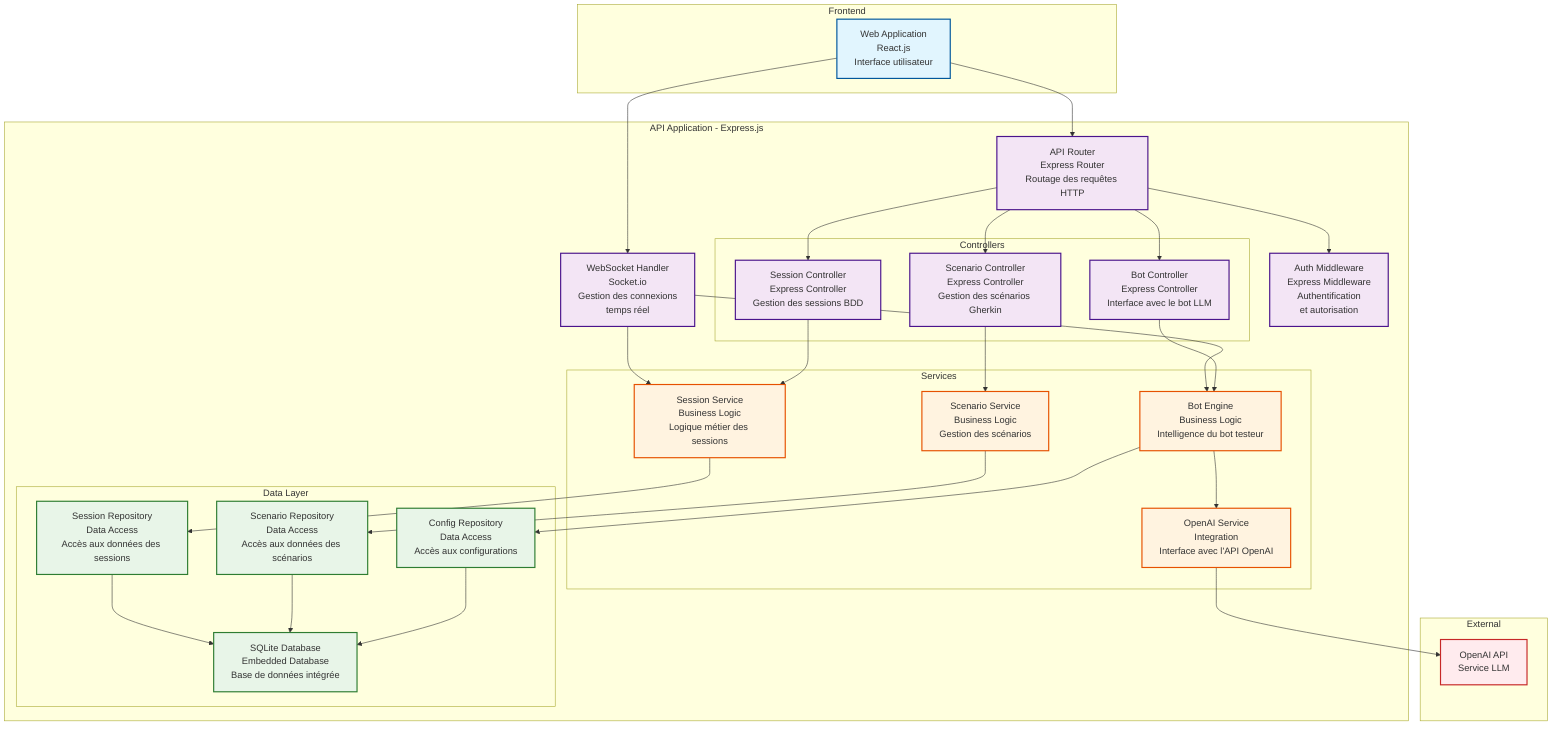 graph TB
    subgraph "Frontend"
        WEBAPP[Web Application<br/>React.js<br/>Interface utilisateur]
    end
    
    subgraph "API Application - Express.js"
        ROUTER[API Router<br/>Express Router<br/>Routage des requêtes HTTP]
        WS[WebSocket Handler<br/>Socket.io<br/>Gestion des connexions<br/>temps réel]
        AUTH[Auth Middleware<br/>Express Middleware<br/>Authentification<br/>et autorisation]
        
        subgraph "Controllers"
            SESSIONCTRL[Session Controller<br/>Express Controller<br/>Gestion des sessions BDD]
            BOTCTRL[Bot Controller<br/>Express Controller<br/>Interface avec le bot LLM]
            SCENARIOCTRL[Scenario Controller<br/>Express Controller<br/>Gestion des scénarios Gherkin]
        end
        
        subgraph "Services"
            SESSIONSVC[Session Service<br/>Business Logic<br/>Logique métier des sessions]
            BOTENGINE[Bot Engine<br/>Business Logic<br/>Intelligence du bot testeur]
            OPENAISVC[OpenAI Service<br/>Integration<br/>Interface avec l'API OpenAI]
            SCENARIOSVC[Scenario Service<br/>Business Logic<br/>Gestion des scénarios]
        end
        
        subgraph "Data Layer"
            SESSIONREPO[Session Repository<br/>Data Access<br/>Accès aux données des sessions]
            SCENARIOREPO[Scenario Repository<br/>Data Access<br/>Accès aux données des scénarios]
            CONFIGREPO[Config Repository<br/>Data Access<br/>Accès aux configurations]
            SQLITE[SQLite Database<br/>Embedded Database<br/>Base de données intégrée]
        end
    end
    
    subgraph "External"
        OPENAI[OpenAI API<br/>Service LLM]
    end
    
    WEBAPP --> ROUTER
    WEBAPP --> WS
    
    ROUTER --> AUTH
    ROUTER --> SESSIONCTRL
    ROUTER --> BOTCTRL
    ROUTER --> SCENARIOCTRL
    
    WS --> SESSIONSVC
    WS --> BOTENGINE
    
    SESSIONCTRL --> SESSIONSVC
    BOTCTRL --> BOTENGINE
    SCENARIOCTRL --> SCENARIOSVC
    
    SESSIONSVC --> SESSIONREPO
    SCENARIOSVC --> SCENARIOREPO
    BOTENGINE --> OPENAISVC
    BOTENGINE --> CONFIGREPO
    
    SESSIONREPO --> SQLITE
    SCENARIOREPO --> SQLITE
    CONFIGREPO --> SQLITE
    OPENAISVC --> OPENAI
    
    classDef frontendClass fill:#e1f5fe,stroke:#01579b,stroke-width:2px
    classDef controllerClass fill:#f3e5f5,stroke:#4a148c,stroke-width:2px
    classDef serviceClass fill:#fff3e0,stroke:#e65100,stroke-width:2px
    classDef dataClass fill:#e8f5e8,stroke:#2e7d32,stroke-width:2px
    classDef externalClass fill:#ffebee,stroke:#c62828,stroke-width:2px
    
    class WEBAPP frontendClass
    class ROUTER,WS,AUTH,SESSIONCTRL,BOTCTRL,SCENARIOCTRL controllerClass
    class SESSIONSVC,BOTENGINE,OPENAISVC,SCENARIOSVC serviceClass
    class SESSIONREPO,SCENARIOREPO,CONFIGREPO,SQLITE dataClass
    class OPENAI externalClass